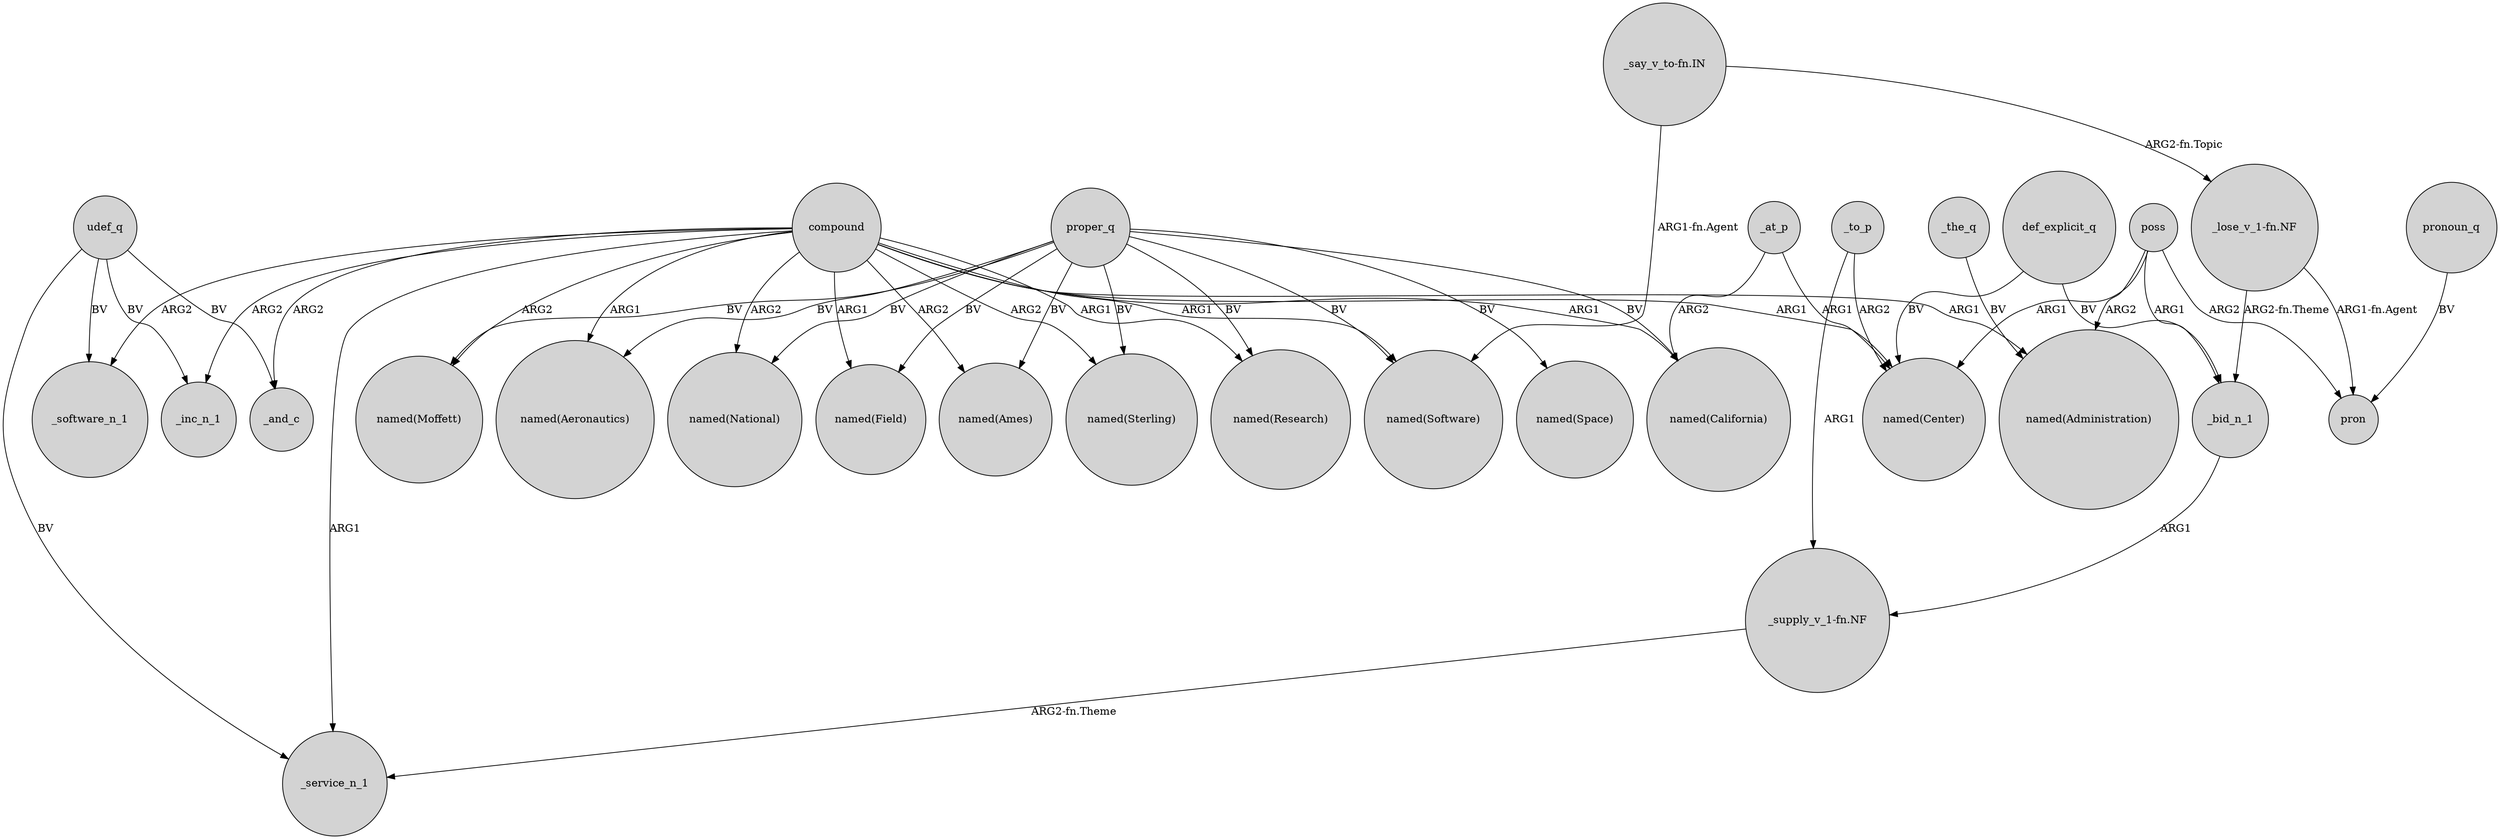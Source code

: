 digraph {
	node [shape=circle style=filled]
	udef_q -> _software_n_1 [label=BV]
	proper_q -> "named(Aeronautics)" [label=BV]
	def_explicit_q -> "named(Center)" [label=BV]
	_bid_n_1 -> "_supply_v_1-fn.NF" [label=ARG1]
	proper_q -> "named(Ames)" [label=BV]
	udef_q -> _inc_n_1 [label=BV]
	compound -> "named(Field)" [label=ARG1]
	poss -> pron [label=ARG2]
	_at_p -> "named(California)" [label=ARG2]
	"_lose_v_1-fn.NF" -> pron [label="ARG1-fn.Agent"]
	compound -> "named(Moffett)" [label=ARG2]
	compound -> "named(Software)" [label=ARG1]
	def_explicit_q -> _bid_n_1 [label=BV]
	compound -> "named(Aeronautics)" [label=ARG1]
	proper_q -> "named(California)" [label=BV]
	compound -> _software_n_1 [label=ARG2]
	proper_q -> "named(Space)" [label=BV]
	_to_p -> "named(Center)" [label=ARG2]
	compound -> "named(Ames)" [label=ARG2]
	poss -> "named(Center)" [label=ARG1]
	compound -> "named(Administration)" [label=ARG1]
	compound -> "named(Sterling)" [label=ARG2]
	compound -> "named(National)" [label=ARG2]
	pronoun_q -> pron [label=BV]
	compound -> _and_c [label=ARG2]
	proper_q -> "named(Software)" [label=BV]
	compound -> "named(California)" [label=ARG1]
	udef_q -> _service_n_1 [label=BV]
	proper_q -> "named(Field)" [label=BV]
	_the_q -> "named(Administration)" [label=BV]
	poss -> _bid_n_1 [label=ARG1]
	poss -> "named(Administration)" [label=ARG2]
	proper_q -> "named(Research)" [label=BV]
	_to_p -> "_supply_v_1-fn.NF" [label=ARG1]
	compound -> "named(Research)" [label=ARG1]
	"_supply_v_1-fn.NF" -> _service_n_1 [label="ARG2-fn.Theme"]
	proper_q -> "named(Sterling)" [label=BV]
	"_lose_v_1-fn.NF" -> _bid_n_1 [label="ARG2-fn.Theme"]
	proper_q -> "named(National)" [label=BV]
	compound -> "named(Center)" [label=ARG1]
	"_say_v_to-fn.IN" -> "_lose_v_1-fn.NF" [label="ARG2-fn.Topic"]
	udef_q -> _and_c [label=BV]
	proper_q -> "named(Moffett)" [label=BV]
	compound -> _service_n_1 [label=ARG1]
	compound -> _inc_n_1 [label=ARG2]
	"_say_v_to-fn.IN" -> "named(Software)" [label="ARG1-fn.Agent"]
	_at_p -> "named(Center)" [label=ARG1]
}
